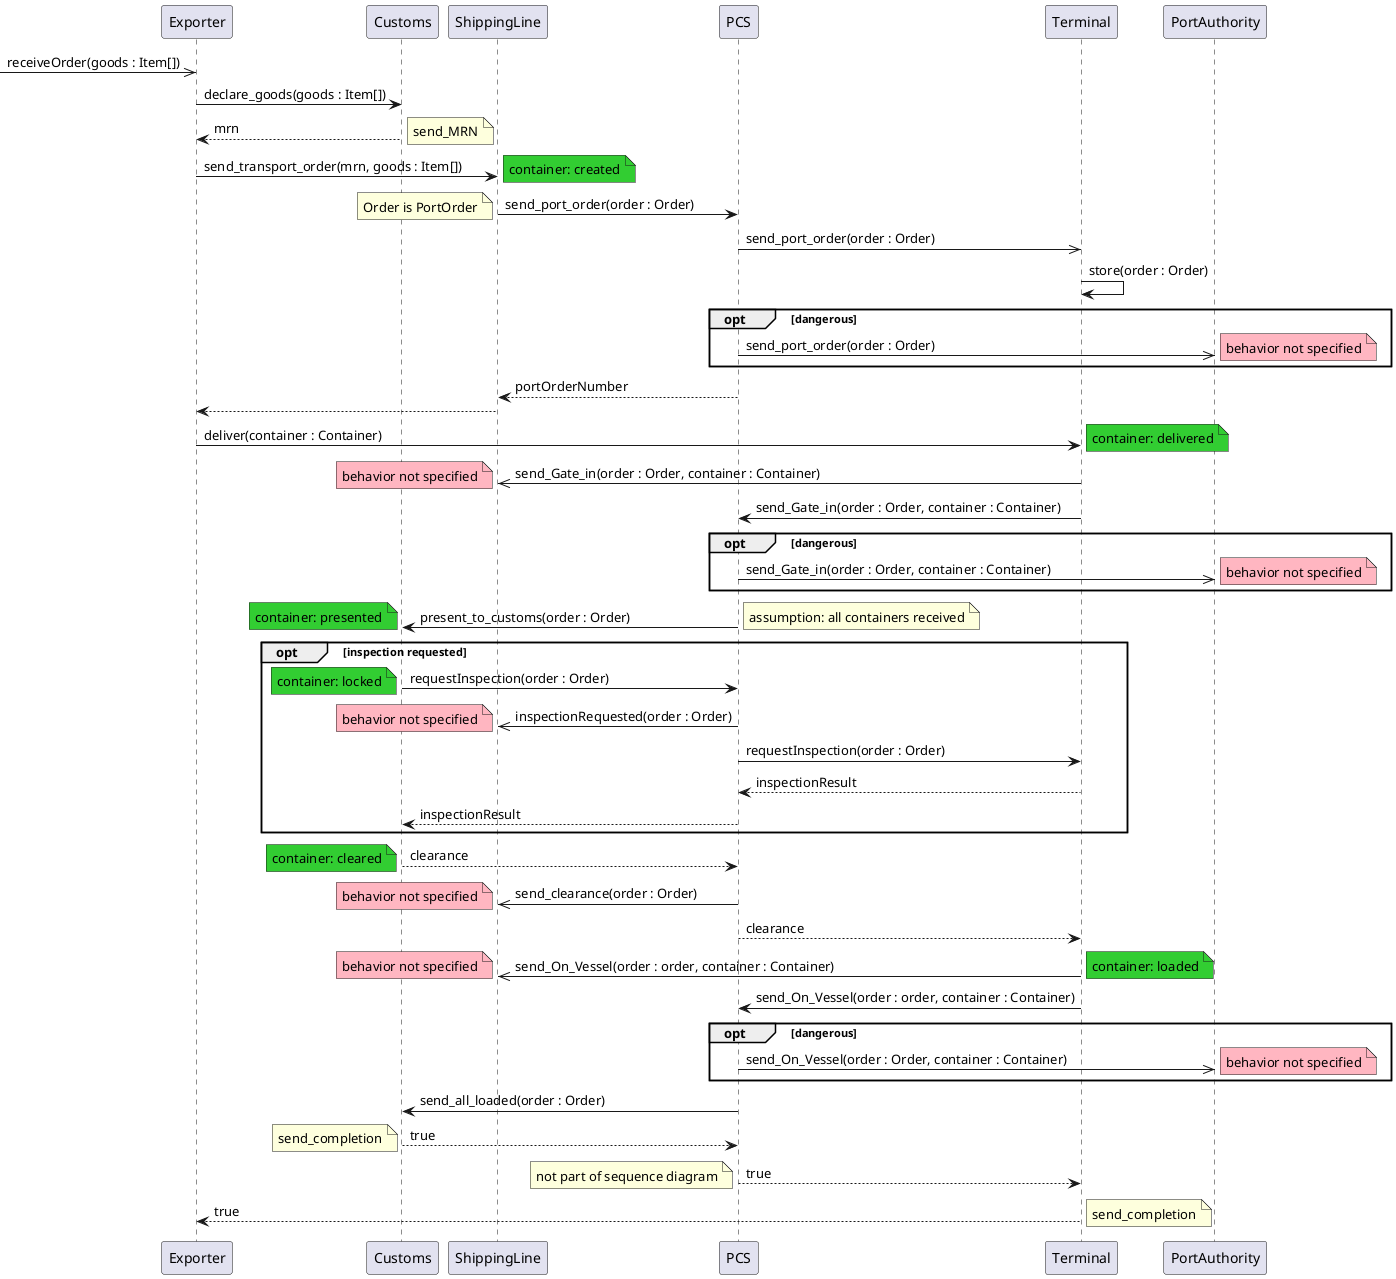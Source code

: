 @startuml Port Communication System
' !theme plain

->> Exporter : receiveOrder(goods : Item[])
Exporter -> Customs : declare_goods(goods : Item[])
Customs --> Exporter : mrn
note right: send_MRN
Exporter -> ShippingLine : send_transport_order(mrn, goods : Item[])
note right #LimeGreen: container: created
ShippingLine -> PCS : send_port_order(order : Order)
note left: Order is PortOrder
PCS ->> Terminal : send_port_order(order : Order)
Terminal -> Terminal : store(order : Order)
opt dangerous
  PCS ->> PortAuthority : send_port_order(order : Order)
  note right #LightPink: behavior not specified
end
PCS --> ShippingLine : portOrderNumber
ShippingLine --> Exporter

Exporter -> Terminal: deliver(container : Container)
note right #LimeGreen: container: delivered
Terminal ->> ShippingLine : send_Gate_in(order : Order, container : Container)
note left #LightPink: behavior not specified
Terminal -> PCS : send_Gate_in(order : Order, container : Container)
opt dangerous
  PCS ->> PortAuthority : send_Gate_in(order : Order, container : Container)
  note right #LightPink: behavior not specified
end
PCS -> Customs : present_to_customs(order : Order)
note right: assumption: all containers received
note left #LimeGreen: container: presented
opt inspection requested
  Customs -> PCS : requestInspection(order : Order)
  note left #LimeGreen: container: locked
  PCS ->> ShippingLine : inspectionRequested(order : Order)
  note left #LightPink: behavior not specified
  PCS -> Terminal : requestInspection(order : Order)
  Terminal --> PCS : inspectionResult
  PCS --> Customs : inspectionResult
end
' Customs -> PCS : send_clearance(order : Order)
Customs --> PCS : clearance
note left #LimeGreen: container: cleared
PCS ->> ShippingLine : send_clearance(order : Order)
note left #LightPink: behavior not specified
' PCS -> Terminal : send_clearance(order : Order)
PCS --> Terminal : clearance

Terminal ->> ShippingLine : send_On_Vessel(order : order, container : Container)
note left #LightPink: behavior not specified
note right #LimeGreen: container: loaded
Terminal -> PCS : send_On_Vessel(order : order, container : Container)
opt dangerous
  PCS ->> PortAuthority : send_On_Vessel(order : Order, container : Container)
  note right #LightPink: behavior not specified
end
PCS -> Customs : send_all_loaded(order : Order)
Customs --> PCS : true
note left: send_completion
PCS --> Terminal : true
note left: not part of sequence diagram
Terminal --> Exporter : true
note right: send_completion

@enduml